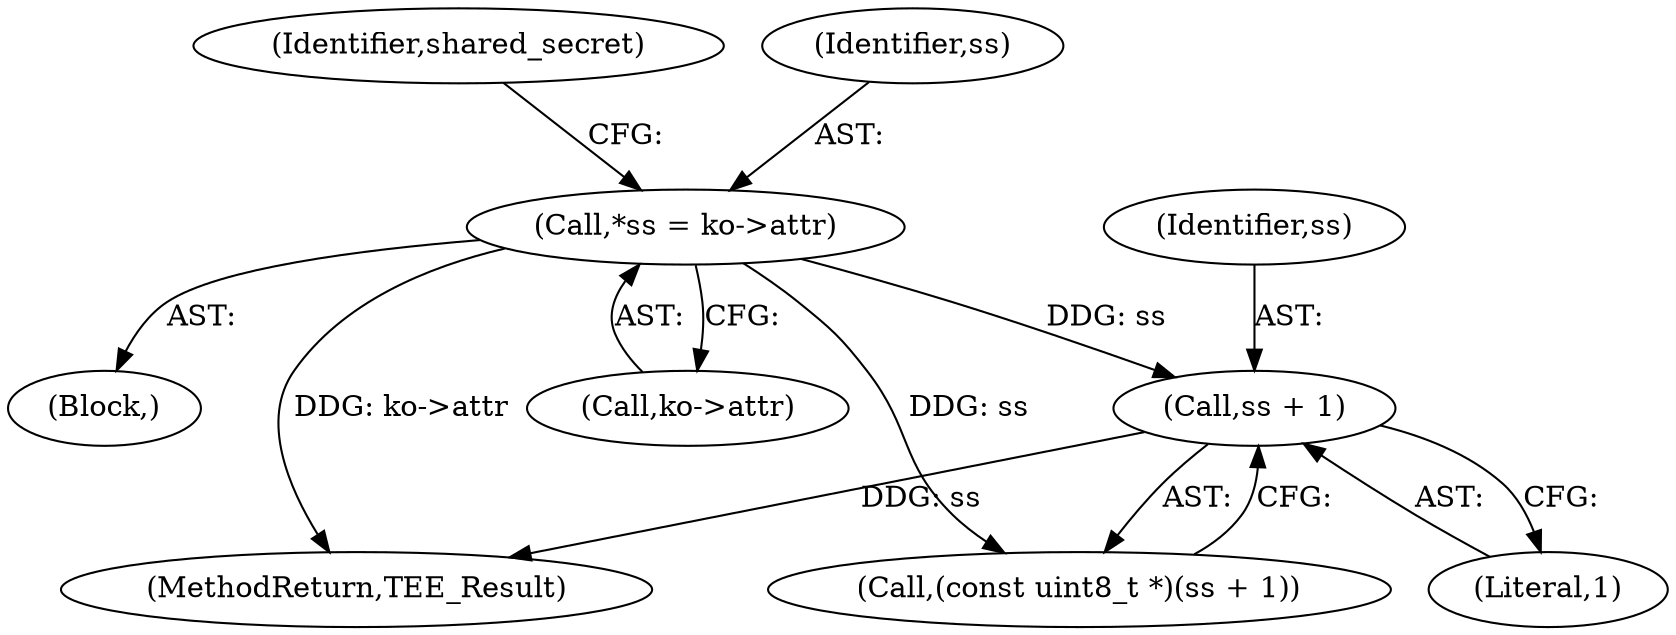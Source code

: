 digraph "0_optee_os_a637243270fc1faae16de059091795c32d86e65e@pointer" {
"1000682" [label="(Call,ss + 1)"];
"1000672" [label="(Call,*ss = ko->attr)"];
"1000679" [label="(Identifier,shared_secret)"];
"1000672" [label="(Call,*ss = ko->attr)"];
"1000859" [label="(MethodReturn,TEE_Result)"];
"1000674" [label="(Call,ko->attr)"];
"1000660" [label="(Block,)"];
"1000684" [label="(Literal,1)"];
"1000683" [label="(Identifier,ss)"];
"1000680" [label="(Call,(const uint8_t *)(ss + 1))"];
"1000673" [label="(Identifier,ss)"];
"1000682" [label="(Call,ss + 1)"];
"1000682" -> "1000680"  [label="AST: "];
"1000682" -> "1000684"  [label="CFG: "];
"1000683" -> "1000682"  [label="AST: "];
"1000684" -> "1000682"  [label="AST: "];
"1000680" -> "1000682"  [label="CFG: "];
"1000682" -> "1000859"  [label="DDG: ss"];
"1000672" -> "1000682"  [label="DDG: ss"];
"1000672" -> "1000660"  [label="AST: "];
"1000672" -> "1000674"  [label="CFG: "];
"1000673" -> "1000672"  [label="AST: "];
"1000674" -> "1000672"  [label="AST: "];
"1000679" -> "1000672"  [label="CFG: "];
"1000672" -> "1000859"  [label="DDG: ko->attr"];
"1000672" -> "1000680"  [label="DDG: ss"];
}
